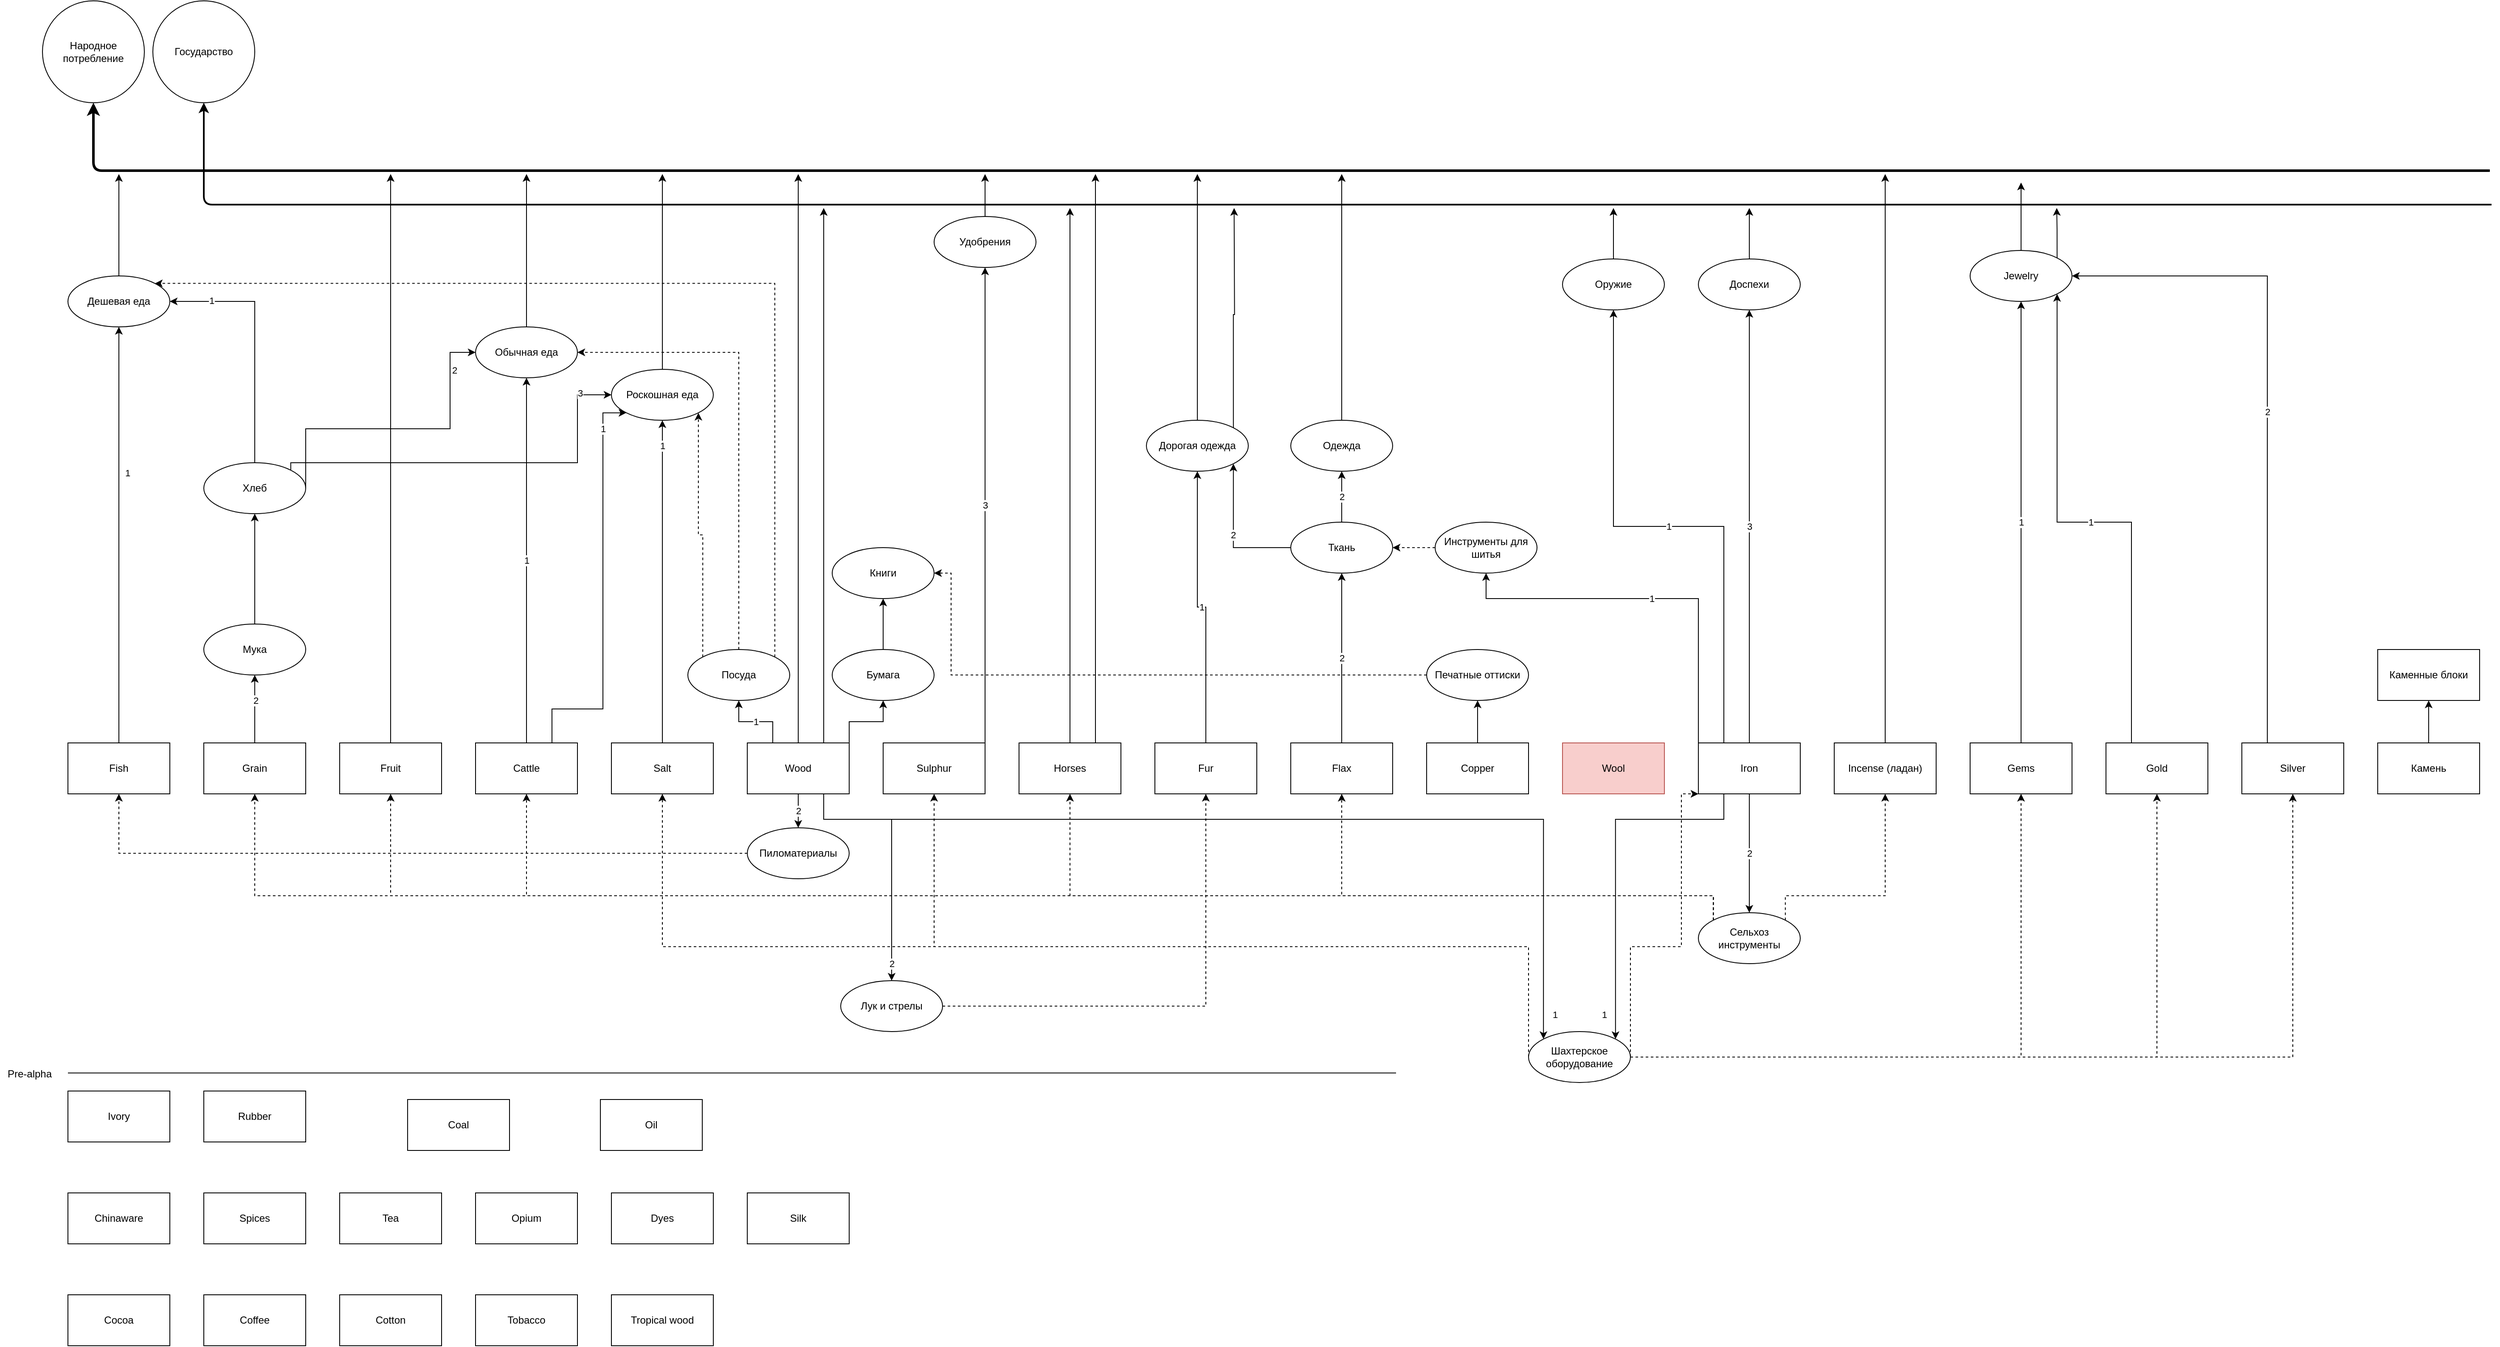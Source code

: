 <mxfile version="13.7.3" type="device"><diagram id="wI0uPJAF2YKH-fF08hDb" name="Страница 1"><mxGraphModel dx="868" dy="1679" grid="1" gridSize="10" guides="1" tooltips="1" connect="1" arrows="1" fold="1" page="1" pageScale="1" pageWidth="827" pageHeight="1169" math="0" shadow="0"><root><mxCell id="0"/><mxCell id="1" parent="0"/><mxCell id="JjIhPmqszoX2vABhLAbW-46" style="edgeStyle=orthogonalEdgeStyle;rounded=0;orthogonalLoop=1;jettySize=auto;html=1;exitX=0.5;exitY=0;exitDx=0;exitDy=0;entryX=0.5;entryY=1;entryDx=0;entryDy=0;" parent="1" source="JjIhPmqszoX2vABhLAbW-1" target="JjIhPmqszoX2vABhLAbW-42" edge="1"><mxGeometry relative="1" as="geometry"/></mxCell><mxCell id="H8uIUPIOFkmWtJ1VPK_n-1" value="1" style="edgeLabel;html=1;align=center;verticalAlign=middle;resizable=0;points=[];" parent="JjIhPmqszoX2vABhLAbW-46" vertex="1" connectable="0"><mxGeometry x="0.22" y="-3" relative="1" as="geometry"><mxPoint x="7" y="-19" as="offset"/></mxGeometry></mxCell><mxCell id="JjIhPmqszoX2vABhLAbW-1" value="Fish" style="rounded=0;whiteSpace=wrap;html=1;" parent="1" vertex="1"><mxGeometry x="200" y="290" width="120" height="60" as="geometry"/></mxCell><mxCell id="JjIhPmqszoX2vABhLAbW-70" value="1" style="edgeStyle=orthogonalEdgeStyle;rounded=0;orthogonalLoop=1;jettySize=auto;html=1;exitX=0.5;exitY=0;exitDx=0;exitDy=0;entryX=0.5;entryY=1;entryDx=0;entryDy=0;" parent="1" source="JjIhPmqszoX2vABhLAbW-2" target="JjIhPmqszoX2vABhLAbW-66" edge="1"><mxGeometry relative="1" as="geometry"/></mxCell><mxCell id="JjIhPmqszoX2vABhLAbW-2" value="Fur" style="rounded=0;whiteSpace=wrap;html=1;" parent="1" vertex="1"><mxGeometry x="1480" y="290" width="120" height="60" as="geometry"/></mxCell><mxCell id="JjIhPmqszoX2vABhLAbW-44" style="edgeStyle=orthogonalEdgeStyle;rounded=0;orthogonalLoop=1;jettySize=auto;html=1;exitX=0.5;exitY=0;exitDx=0;exitDy=0;entryX=0.5;entryY=1;entryDx=0;entryDy=0;" parent="1" source="JjIhPmqszoX2vABhLAbW-3" target="_AsMeZghKtjY-FicgpFe-1" edge="1"><mxGeometry relative="1" as="geometry"/></mxCell><mxCell id="H8uIUPIOFkmWtJ1VPK_n-3" value="2" style="edgeLabel;html=1;align=center;verticalAlign=middle;resizable=0;points=[];" parent="JjIhPmqszoX2vABhLAbW-44" vertex="1" connectable="0"><mxGeometry x="0.267" y="-1" relative="1" as="geometry"><mxPoint as="offset"/></mxGeometry></mxCell><mxCell id="JjIhPmqszoX2vABhLAbW-3" value="Grain" style="rounded=0;whiteSpace=wrap;html=1;" parent="1" vertex="1"><mxGeometry x="360" y="290" width="120" height="60" as="geometry"/></mxCell><mxCell id="JjIhPmqszoX2vABhLAbW-52" value="1" style="edgeStyle=orthogonalEdgeStyle;rounded=0;orthogonalLoop=1;jettySize=auto;html=1;exitX=0.5;exitY=0;exitDx=0;exitDy=0;entryX=0.5;entryY=1;entryDx=0;entryDy=0;" parent="1" source="JjIhPmqszoX2vABhLAbW-4" target="JjIhPmqszoX2vABhLAbW-51" edge="1"><mxGeometry relative="1" as="geometry"/></mxCell><mxCell id="JjIhPmqszoX2vABhLAbW-56" value="1" style="edgeStyle=orthogonalEdgeStyle;rounded=0;orthogonalLoop=1;jettySize=auto;html=1;exitX=0.75;exitY=0;exitDx=0;exitDy=0;entryX=0;entryY=1;entryDx=0;entryDy=0;" parent="1" source="JjIhPmqszoX2vABhLAbW-4" target="JjIhPmqszoX2vABhLAbW-55" edge="1"><mxGeometry x="0.805" relative="1" as="geometry"><Array as="points"><mxPoint x="770" y="250"/><mxPoint x="830" y="250"/><mxPoint x="830" y="-99"/></Array><mxPoint as="offset"/></mxGeometry></mxCell><mxCell id="JjIhPmqszoX2vABhLAbW-4" value="Cattle" style="rounded=0;whiteSpace=wrap;html=1;" parent="1" vertex="1"><mxGeometry x="680" y="290" width="120" height="60" as="geometry"/></mxCell><mxCell id="JjIhPmqszoX2vABhLAbW-57" value="1" style="edgeStyle=orthogonalEdgeStyle;rounded=0;orthogonalLoop=1;jettySize=auto;html=1;exitX=0.5;exitY=0;exitDx=0;exitDy=0;entryX=0.5;entryY=1;entryDx=0;entryDy=0;" parent="1" source="JjIhPmqszoX2vABhLAbW-5" target="JjIhPmqszoX2vABhLAbW-55" edge="1"><mxGeometry x="0.842" relative="1" as="geometry"><mxPoint as="offset"/></mxGeometry></mxCell><mxCell id="JjIhPmqszoX2vABhLAbW-5" value="Salt" style="rounded=0;whiteSpace=wrap;html=1;" parent="1" vertex="1"><mxGeometry x="840" y="290" width="120" height="60" as="geometry"/></mxCell><mxCell id="JjIhPmqszoX2vABhLAbW-83" style="edgeStyle=orthogonalEdgeStyle;rounded=0;orthogonalLoop=1;jettySize=auto;html=1;exitX=0.5;exitY=0;exitDx=0;exitDy=0;strokeWidth=1;" parent="1" source="JjIhPmqszoX2vABhLAbW-6" edge="1"><mxGeometry relative="1" as="geometry"><mxPoint x="1060" y="-380" as="targetPoint"/></mxGeometry></mxCell><mxCell id="JjIhPmqszoX2vABhLAbW-84" style="edgeStyle=orthogonalEdgeStyle;rounded=0;orthogonalLoop=1;jettySize=auto;html=1;exitX=0.75;exitY=0;exitDx=0;exitDy=0;strokeWidth=1;" parent="1" source="JjIhPmqszoX2vABhLAbW-6" edge="1"><mxGeometry relative="1" as="geometry"><mxPoint x="1090" y="-340" as="targetPoint"/></mxGeometry></mxCell><mxCell id="H8uIUPIOFkmWtJ1VPK_n-12" value="1" style="edgeStyle=orthogonalEdgeStyle;rounded=0;orthogonalLoop=1;jettySize=auto;html=1;exitX=0.25;exitY=0;exitDx=0;exitDy=0;entryX=0.5;entryY=1;entryDx=0;entryDy=0;" parent="1" source="JjIhPmqszoX2vABhLAbW-6" target="H8uIUPIOFkmWtJ1VPK_n-11" edge="1"><mxGeometry relative="1" as="geometry"/></mxCell><mxCell id="H8uIUPIOFkmWtJ1VPK_n-26" value="2" style="edgeStyle=orthogonalEdgeStyle;rounded=0;orthogonalLoop=1;jettySize=auto;html=1;exitX=0.5;exitY=1;exitDx=0;exitDy=0;" parent="1" source="JjIhPmqszoX2vABhLAbW-6" target="H8uIUPIOFkmWtJ1VPK_n-25" edge="1"><mxGeometry relative="1" as="geometry"/></mxCell><mxCell id="H8uIUPIOFkmWtJ1VPK_n-34" value="1" style="edgeStyle=orthogonalEdgeStyle;rounded=0;orthogonalLoop=1;jettySize=auto;html=1;exitX=0.75;exitY=1;exitDx=0;exitDy=0;entryX=0;entryY=0;entryDx=0;entryDy=0;" parent="1" source="JjIhPmqszoX2vABhLAbW-6" target="H8uIUPIOFkmWtJ1VPK_n-32" edge="1"><mxGeometry x="0.949" y="13" relative="1" as="geometry"><Array as="points"><mxPoint x="1090" y="380"/><mxPoint x="1938" y="380"/></Array><mxPoint as="offset"/></mxGeometry></mxCell><mxCell id="H8uIUPIOFkmWtJ1VPK_n-40" value="2" style="edgeStyle=orthogonalEdgeStyle;rounded=0;orthogonalLoop=1;jettySize=auto;html=1;exitX=0.75;exitY=1;exitDx=0;exitDy=0;" parent="1" source="JjIhPmqszoX2vABhLAbW-6" target="H8uIUPIOFkmWtJ1VPK_n-38" edge="1"><mxGeometry x="0.867" relative="1" as="geometry"><Array as="points"><mxPoint x="1090" y="380"/><mxPoint x="1170" y="380"/></Array><mxPoint as="offset"/></mxGeometry></mxCell><mxCell id="H8uIUPIOFkmWtJ1VPK_n-50" style="edgeStyle=orthogonalEdgeStyle;rounded=0;orthogonalLoop=1;jettySize=auto;html=1;exitX=1;exitY=0;exitDx=0;exitDy=0;" parent="1" source="JjIhPmqszoX2vABhLAbW-6" target="H8uIUPIOFkmWtJ1VPK_n-49" edge="1"><mxGeometry relative="1" as="geometry"/></mxCell><mxCell id="JjIhPmqszoX2vABhLAbW-6" value="Wood" style="rounded=0;whiteSpace=wrap;html=1;" parent="1" vertex="1"><mxGeometry x="1000" y="290" width="120" height="60" as="geometry"/></mxCell><mxCell id="JjIhPmqszoX2vABhLAbW-90" value="2" style="edgeStyle=orthogonalEdgeStyle;rounded=0;orthogonalLoop=1;jettySize=auto;html=1;exitX=0.25;exitY=0;exitDx=0;exitDy=0;entryX=1;entryY=0.5;entryDx=0;entryDy=0;strokeWidth=1;" parent="1" source="JjIhPmqszoX2vABhLAbW-7" target="JjIhPmqszoX2vABhLAbW-85" edge="1"><mxGeometry relative="1" as="geometry"/></mxCell><mxCell id="JjIhPmqszoX2vABhLAbW-7" value="Silver" style="rounded=0;whiteSpace=wrap;html=1;" parent="1" vertex="1"><mxGeometry x="2760" y="290" width="120" height="60" as="geometry"/></mxCell><mxCell id="H8uIUPIOFkmWtJ1VPK_n-56" style="edgeStyle=orthogonalEdgeStyle;rounded=0;orthogonalLoop=1;jettySize=auto;html=1;exitX=0.5;exitY=0;exitDx=0;exitDy=0;" parent="1" source="JjIhPmqszoX2vABhLAbW-8" target="H8uIUPIOFkmWtJ1VPK_n-55" edge="1"><mxGeometry relative="1" as="geometry"/></mxCell><mxCell id="JjIhPmqszoX2vABhLAbW-8" value="Copper" style="rounded=0;whiteSpace=wrap;html=1;" parent="1" vertex="1"><mxGeometry x="1800" y="290" width="120" height="60" as="geometry"/></mxCell><mxCell id="JjIhPmqszoX2vABhLAbW-77" value="3" style="edgeStyle=orthogonalEdgeStyle;rounded=0;orthogonalLoop=1;jettySize=auto;html=1;exitX=0.5;exitY=0;exitDx=0;exitDy=0;entryX=0.5;entryY=1;entryDx=0;entryDy=0;strokeWidth=1;" parent="1" source="JjIhPmqszoX2vABhLAbW-9" target="JjIhPmqszoX2vABhLAbW-76" edge="1"><mxGeometry relative="1" as="geometry"/></mxCell><mxCell id="JjIhPmqszoX2vABhLAbW-93" value="1" style="edgeStyle=orthogonalEdgeStyle;rounded=0;orthogonalLoop=1;jettySize=auto;html=1;exitX=0.25;exitY=0;exitDx=0;exitDy=0;entryX=0.5;entryY=1;entryDx=0;entryDy=0;strokeWidth=1;" parent="1" source="JjIhPmqszoX2vABhLAbW-9" target="JjIhPmqszoX2vABhLAbW-92" edge="1"><mxGeometry relative="1" as="geometry"/></mxCell><mxCell id="H8uIUPIOFkmWtJ1VPK_n-7" value="1" style="edgeStyle=orthogonalEdgeStyle;rounded=0;orthogonalLoop=1;jettySize=auto;html=1;exitX=0;exitY=0;exitDx=0;exitDy=0;entryX=0.5;entryY=1;entryDx=0;entryDy=0;" parent="1" source="JjIhPmqszoX2vABhLAbW-9" target="H8uIUPIOFkmWtJ1VPK_n-6" edge="1"><mxGeometry relative="1" as="geometry"><Array as="points"><mxPoint x="2120" y="120"/><mxPoint x="1870" y="120"/></Array></mxGeometry></mxCell><mxCell id="H8uIUPIOFkmWtJ1VPK_n-27" value="2" style="edgeStyle=orthogonalEdgeStyle;rounded=0;orthogonalLoop=1;jettySize=auto;html=1;exitX=0.5;exitY=1;exitDx=0;exitDy=0;entryX=0.5;entryY=0;entryDx=0;entryDy=0;" parent="1" source="JjIhPmqszoX2vABhLAbW-9" target="H8uIUPIOFkmWtJ1VPK_n-24" edge="1"><mxGeometry relative="1" as="geometry"/></mxCell><mxCell id="H8uIUPIOFkmWtJ1VPK_n-33" value="1" style="edgeStyle=orthogonalEdgeStyle;rounded=0;orthogonalLoop=1;jettySize=auto;html=1;exitX=0.25;exitY=1;exitDx=0;exitDy=0;entryX=1;entryY=0;entryDx=0;entryDy=0;" parent="1" source="JjIhPmqszoX2vABhLAbW-9" target="H8uIUPIOFkmWtJ1VPK_n-32" edge="1"><mxGeometry x="0.861" y="-13" relative="1" as="geometry"><Array as="points"><mxPoint x="2150" y="380"/><mxPoint x="2022" y="380"/></Array><mxPoint as="offset"/></mxGeometry></mxCell><mxCell id="JjIhPmqszoX2vABhLAbW-9" value="Iron" style="rounded=0;whiteSpace=wrap;html=1;" parent="1" vertex="1"><mxGeometry x="2120" y="290" width="120" height="60" as="geometry"/></mxCell><mxCell id="JjIhPmqszoX2vABhLAbW-10" value="Ivory" style="rounded=0;whiteSpace=wrap;html=1;" parent="1" vertex="1"><mxGeometry x="200" y="700" width="120" height="60" as="geometry"/></mxCell><mxCell id="JjIhPmqszoX2vABhLAbW-11" value="Rubber" style="rounded=0;whiteSpace=wrap;html=1;" parent="1" vertex="1"><mxGeometry x="360" y="700" width="120" height="60" as="geometry"/></mxCell><mxCell id="JjIhPmqszoX2vABhLAbW-12" value="Chinaware" style="rounded=0;whiteSpace=wrap;html=1;" parent="1" vertex="1"><mxGeometry x="200" y="820" width="120" height="60" as="geometry"/></mxCell><mxCell id="JjIhPmqszoX2vABhLAbW-13" value="Spices" style="rounded=0;whiteSpace=wrap;html=1;" parent="1" vertex="1"><mxGeometry x="360" y="820" width="120" height="60" as="geometry"/></mxCell><mxCell id="JjIhPmqszoX2vABhLAbW-14" value="Tea" style="rounded=0;whiteSpace=wrap;html=1;" parent="1" vertex="1"><mxGeometry x="520" y="820" width="120" height="60" as="geometry"/></mxCell><mxCell id="JjIhPmqszoX2vABhLAbW-15" value="Cocoa" style="rounded=0;whiteSpace=wrap;html=1;" parent="1" vertex="1"><mxGeometry x="200" y="940" width="120" height="60" as="geometry"/></mxCell><mxCell id="JjIhPmqszoX2vABhLAbW-16" value="Coffee" style="rounded=0;whiteSpace=wrap;html=1;" parent="1" vertex="1"><mxGeometry x="360" y="940" width="120" height="60" as="geometry"/></mxCell><mxCell id="JjIhPmqszoX2vABhLAbW-17" value="Cotton" style="rounded=0;whiteSpace=wrap;html=1;" parent="1" vertex="1"><mxGeometry x="520" y="940" width="120" height="60" as="geometry"/></mxCell><mxCell id="JjIhPmqszoX2vABhLAbW-18" value="Tobacco" style="rounded=0;whiteSpace=wrap;html=1;" parent="1" vertex="1"><mxGeometry x="680" y="940" width="120" height="60" as="geometry"/></mxCell><mxCell id="JjIhPmqszoX2vABhLAbW-19" value="Opium" style="rounded=0;whiteSpace=wrap;html=1;" parent="1" vertex="1"><mxGeometry x="680" y="820" width="120" height="60" as="geometry"/></mxCell><mxCell id="JjIhPmqszoX2vABhLAbW-20" value="Dyes" style="rounded=0;whiteSpace=wrap;html=1;" parent="1" vertex="1"><mxGeometry x="840" y="820" width="120" height="60" as="geometry"/></mxCell><mxCell id="JjIhPmqszoX2vABhLAbW-21" value="Silk" style="rounded=0;whiteSpace=wrap;html=1;" parent="1" vertex="1"><mxGeometry x="1000" y="820" width="120" height="60" as="geometry"/></mxCell><mxCell id="JjIhPmqszoX2vABhLAbW-22" value="Tropical wood" style="rounded=0;whiteSpace=wrap;html=1;" parent="1" vertex="1"><mxGeometry x="840" y="940" width="120" height="60" as="geometry"/></mxCell><mxCell id="JjIhPmqszoX2vABhLAbW-81" style="edgeStyle=orthogonalEdgeStyle;rounded=0;orthogonalLoop=1;jettySize=auto;html=1;exitX=0.5;exitY=0;exitDx=0;exitDy=0;strokeWidth=1;" parent="1" source="JjIhPmqszoX2vABhLAbW-23" edge="1"><mxGeometry relative="1" as="geometry"><mxPoint x="2340" y="-380" as="targetPoint"/></mxGeometry></mxCell><mxCell id="JjIhPmqszoX2vABhLAbW-23" value="Incense (ладан)" style="rounded=0;whiteSpace=wrap;html=1;" parent="1" vertex="1"><mxGeometry x="2280" y="290" width="120" height="60" as="geometry"/></mxCell><mxCell id="JjIhPmqszoX2vABhLAbW-86" value="1" style="edgeStyle=orthogonalEdgeStyle;rounded=0;orthogonalLoop=1;jettySize=auto;html=1;exitX=0.5;exitY=0;exitDx=0;exitDy=0;entryX=0.5;entryY=1;entryDx=0;entryDy=0;strokeWidth=1;" parent="1" source="JjIhPmqszoX2vABhLAbW-24" target="JjIhPmqszoX2vABhLAbW-85" edge="1"><mxGeometry relative="1" as="geometry"/></mxCell><mxCell id="JjIhPmqszoX2vABhLAbW-24" value="Gems" style="rounded=0;whiteSpace=wrap;html=1;" parent="1" vertex="1"><mxGeometry x="2440" y="290" width="120" height="60" as="geometry"/></mxCell><mxCell id="JjIhPmqszoX2vABhLAbW-25" value="Coal" style="rounded=0;whiteSpace=wrap;html=1;" parent="1" vertex="1"><mxGeometry x="600" y="710" width="120" height="60" as="geometry"/></mxCell><mxCell id="JjIhPmqszoX2vABhLAbW-87" value="1" style="edgeStyle=orthogonalEdgeStyle;rounded=0;orthogonalLoop=1;jettySize=auto;html=1;exitX=0.25;exitY=0;exitDx=0;exitDy=0;entryX=1;entryY=1;entryDx=0;entryDy=0;strokeWidth=1;" parent="1" source="JjIhPmqszoX2vABhLAbW-26" target="JjIhPmqszoX2vABhLAbW-85" edge="1"><mxGeometry relative="1" as="geometry"/></mxCell><mxCell id="JjIhPmqszoX2vABhLAbW-26" value="Gold" style="rounded=0;whiteSpace=wrap;html=1;" parent="1" vertex="1"><mxGeometry x="2600" y="290" width="120" height="60" as="geometry"/></mxCell><mxCell id="JjIhPmqszoX2vABhLAbW-27" value="Oil" style="rounded=0;whiteSpace=wrap;html=1;" parent="1" vertex="1"><mxGeometry x="827" y="710" width="120" height="60" as="geometry"/></mxCell><mxCell id="JjIhPmqszoX2vABhLAbW-68" style="edgeStyle=orthogonalEdgeStyle;rounded=0;orthogonalLoop=1;jettySize=auto;html=1;exitX=0.5;exitY=0;exitDx=0;exitDy=0;" parent="1" source="JjIhPmqszoX2vABhLAbW-28" edge="1"><mxGeometry relative="1" as="geometry"><mxPoint x="580" y="-380" as="targetPoint"/></mxGeometry></mxCell><mxCell id="JjIhPmqszoX2vABhLAbW-28" value="Fruit" style="rounded=0;whiteSpace=wrap;html=1;" parent="1" vertex="1"><mxGeometry x="520" y="290" width="120" height="60" as="geometry"/></mxCell><mxCell id="JjIhPmqszoX2vABhLAbW-74" value="3" style="edgeStyle=orthogonalEdgeStyle;rounded=0;orthogonalLoop=1;jettySize=auto;html=1;exitX=1;exitY=0;exitDx=0;exitDy=0;entryX=0.5;entryY=1;entryDx=0;entryDy=0;" parent="1" source="JjIhPmqszoX2vABhLAbW-29" target="JjIhPmqszoX2vABhLAbW-73" edge="1"><mxGeometry relative="1" as="geometry"><Array as="points"><mxPoint x="1280" y="-260"/></Array></mxGeometry></mxCell><mxCell id="JjIhPmqszoX2vABhLAbW-29" value="Sulphur" style="rounded=0;whiteSpace=wrap;html=1;" parent="1" vertex="1"><mxGeometry x="1160" y="290" width="120" height="60" as="geometry"/></mxCell><mxCell id="JjIhPmqszoX2vABhLAbW-72" style="edgeStyle=orthogonalEdgeStyle;rounded=0;orthogonalLoop=1;jettySize=auto;html=1;exitX=0.5;exitY=0;exitDx=0;exitDy=0;" parent="1" source="JjIhPmqszoX2vABhLAbW-30" edge="1"><mxGeometry relative="1" as="geometry"><mxPoint x="1380" y="-340" as="targetPoint"/></mxGeometry></mxCell><mxCell id="JjIhPmqszoX2vABhLAbW-91" style="edgeStyle=orthogonalEdgeStyle;rounded=0;orthogonalLoop=1;jettySize=auto;html=1;exitX=0.75;exitY=0;exitDx=0;exitDy=0;strokeWidth=1;" parent="1" source="JjIhPmqszoX2vABhLAbW-30" edge="1"><mxGeometry relative="1" as="geometry"><mxPoint x="1410" y="-380" as="targetPoint"/></mxGeometry></mxCell><mxCell id="JjIhPmqszoX2vABhLAbW-30" value="Horses" style="rounded=0;whiteSpace=wrap;html=1;" parent="1" vertex="1"><mxGeometry x="1320" y="290" width="120" height="60" as="geometry"/></mxCell><mxCell id="JjIhPmqszoX2vABhLAbW-62" value="2" style="edgeStyle=orthogonalEdgeStyle;rounded=0;orthogonalLoop=1;jettySize=auto;html=1;exitX=0.5;exitY=0;exitDx=0;exitDy=0;" parent="1" source="JjIhPmqszoX2vABhLAbW-31" target="JjIhPmqszoX2vABhLAbW-61" edge="1"><mxGeometry relative="1" as="geometry"/></mxCell><mxCell id="JjIhPmqszoX2vABhLAbW-31" value="Flax" style="rounded=0;whiteSpace=wrap;html=1;" parent="1" vertex="1"><mxGeometry x="1640" y="290" width="120" height="60" as="geometry"/></mxCell><mxCell id="JjIhPmqszoX2vABhLAbW-36" value="Народное потребление" style="ellipse;whiteSpace=wrap;html=1;" parent="1" vertex="1"><mxGeometry x="170" y="-584" width="120" height="120" as="geometry"/></mxCell><mxCell id="JjIhPmqszoX2vABhLAbW-38" value="Государство" style="ellipse;whiteSpace=wrap;html=1;" parent="1" vertex="1"><mxGeometry x="300" y="-584" width="120" height="120" as="geometry"/></mxCell><mxCell id="JjIhPmqszoX2vABhLAbW-40" value="" style="endArrow=none;html=1;" parent="1" edge="1"><mxGeometry width="50" height="50" relative="1" as="geometry"><mxPoint x="200" y="678.75" as="sourcePoint"/><mxPoint x="1764" y="678.75" as="targetPoint"/></mxGeometry></mxCell><mxCell id="JjIhPmqszoX2vABhLAbW-41" value="Pre-alpha" style="text;html=1;strokeColor=none;fillColor=none;align=center;verticalAlign=middle;whiteSpace=wrap;rounded=0;" parent="1" vertex="1"><mxGeometry x="120" y="670" width="70" height="20" as="geometry"/></mxCell><mxCell id="JjIhPmqszoX2vABhLAbW-50" style="edgeStyle=orthogonalEdgeStyle;rounded=0;orthogonalLoop=1;jettySize=auto;html=1;exitX=0.5;exitY=0;exitDx=0;exitDy=0;" parent="1" source="JjIhPmqszoX2vABhLAbW-42" edge="1"><mxGeometry relative="1" as="geometry"><mxPoint x="260" y="-380" as="targetPoint"/></mxGeometry></mxCell><mxCell id="JjIhPmqszoX2vABhLAbW-42" value="Дешевая еда" style="ellipse;whiteSpace=wrap;html=1;" parent="1" vertex="1"><mxGeometry x="200" y="-260" width="120" height="60" as="geometry"/></mxCell><mxCell id="JjIhPmqszoX2vABhLAbW-45" style="edgeStyle=orthogonalEdgeStyle;rounded=0;orthogonalLoop=1;jettySize=auto;html=1;exitX=0.5;exitY=0;exitDx=0;exitDy=0;entryX=1;entryY=0.5;entryDx=0;entryDy=0;" parent="1" source="JjIhPmqszoX2vABhLAbW-43" target="JjIhPmqszoX2vABhLAbW-42" edge="1"><mxGeometry relative="1" as="geometry"/></mxCell><mxCell id="H8uIUPIOFkmWtJ1VPK_n-2" value="1" style="edgeLabel;html=1;align=center;verticalAlign=middle;resizable=0;points=[];" parent="JjIhPmqszoX2vABhLAbW-45" vertex="1" connectable="0"><mxGeometry x="0.661" y="-1" relative="1" as="geometry"><mxPoint as="offset"/></mxGeometry></mxCell><mxCell id="JjIhPmqszoX2vABhLAbW-53" style="edgeStyle=orthogonalEdgeStyle;rounded=0;orthogonalLoop=1;jettySize=auto;html=1;exitX=1;exitY=0.5;exitDx=0;exitDy=0;entryX=0;entryY=0.5;entryDx=0;entryDy=0;" parent="1" source="JjIhPmqszoX2vABhLAbW-43" target="JjIhPmqszoX2vABhLAbW-51" edge="1"><mxGeometry relative="1" as="geometry"><Array as="points"><mxPoint x="480" y="-80"/><mxPoint x="650" y="-80"/><mxPoint x="650" y="-170"/></Array></mxGeometry></mxCell><mxCell id="H8uIUPIOFkmWtJ1VPK_n-4" value="2" style="edgeLabel;html=1;align=center;verticalAlign=middle;resizable=0;points=[];" parent="JjIhPmqszoX2vABhLAbW-53" vertex="1" connectable="0"><mxGeometry x="0.861" y="-1" relative="1" as="geometry"><mxPoint y="20" as="offset"/></mxGeometry></mxCell><mxCell id="JjIhPmqszoX2vABhLAbW-58" style="edgeStyle=orthogonalEdgeStyle;rounded=0;orthogonalLoop=1;jettySize=auto;html=1;exitX=1;exitY=0;exitDx=0;exitDy=0;entryX=0;entryY=0.5;entryDx=0;entryDy=0;" parent="1" source="JjIhPmqszoX2vABhLAbW-43" target="JjIhPmqszoX2vABhLAbW-55" edge="1"><mxGeometry relative="1" as="geometry"><Array as="points"><mxPoint x="462" y="-40"/><mxPoint x="800" y="-40"/><mxPoint x="800" y="-120"/></Array></mxGeometry></mxCell><mxCell id="H8uIUPIOFkmWtJ1VPK_n-5" value="3" style="edgeLabel;html=1;align=center;verticalAlign=middle;resizable=0;points=[];" parent="JjIhPmqszoX2vABhLAbW-58" vertex="1" connectable="0"><mxGeometry x="0.842" y="2" relative="1" as="geometry"><mxPoint as="offset"/></mxGeometry></mxCell><mxCell id="JjIhPmqszoX2vABhLAbW-43" value="Хлеб" style="ellipse;whiteSpace=wrap;html=1;" parent="1" vertex="1"><mxGeometry x="360" y="-40" width="120" height="60" as="geometry"/></mxCell><mxCell id="JjIhPmqszoX2vABhLAbW-47" value="" style="endArrow=classic;html=1;entryX=0.5;entryY=1;entryDx=0;entryDy=0;strokeWidth=3;" parent="1" target="JjIhPmqszoX2vABhLAbW-36" edge="1"><mxGeometry width="50" height="50" relative="1" as="geometry"><mxPoint x="3052" y="-384" as="sourcePoint"/><mxPoint x="240" y="-384" as="targetPoint"/><Array as="points"><mxPoint x="230" y="-384"/></Array></mxGeometry></mxCell><mxCell id="JjIhPmqszoX2vABhLAbW-49" value="" style="endArrow=classic;html=1;entryX=0.5;entryY=1;entryDx=0;entryDy=0;strokeWidth=2;" parent="1" target="JjIhPmqszoX2vABhLAbW-38" edge="1"><mxGeometry width="50" height="50" relative="1" as="geometry"><mxPoint x="3054" y="-344" as="sourcePoint"/><mxPoint x="240" y="-424" as="targetPoint"/><Array as="points"><mxPoint x="360" y="-344"/></Array></mxGeometry></mxCell><mxCell id="JjIhPmqszoX2vABhLAbW-54" style="edgeStyle=orthogonalEdgeStyle;rounded=0;orthogonalLoop=1;jettySize=auto;html=1;exitX=0.5;exitY=0;exitDx=0;exitDy=0;" parent="1" source="JjIhPmqszoX2vABhLAbW-51" edge="1"><mxGeometry relative="1" as="geometry"><mxPoint x="740" y="-380" as="targetPoint"/></mxGeometry></mxCell><mxCell id="JjIhPmqszoX2vABhLAbW-51" value="Обычная еда" style="ellipse;whiteSpace=wrap;html=1;" parent="1" vertex="1"><mxGeometry x="680" y="-200" width="120" height="60" as="geometry"/></mxCell><mxCell id="JjIhPmqszoX2vABhLAbW-59" style="edgeStyle=orthogonalEdgeStyle;rounded=0;orthogonalLoop=1;jettySize=auto;html=1;exitX=0.5;exitY=0;exitDx=0;exitDy=0;" parent="1" source="JjIhPmqszoX2vABhLAbW-55" edge="1"><mxGeometry relative="1" as="geometry"><mxPoint x="900" y="-380" as="targetPoint"/></mxGeometry></mxCell><mxCell id="JjIhPmqszoX2vABhLAbW-55" value="Роскошная еда" style="ellipse;whiteSpace=wrap;html=1;" parent="1" vertex="1"><mxGeometry x="840" y="-150" width="120" height="60" as="geometry"/></mxCell><mxCell id="JjIhPmqszoX2vABhLAbW-65" style="edgeStyle=orthogonalEdgeStyle;rounded=0;orthogonalLoop=1;jettySize=auto;html=1;exitX=0.5;exitY=0;exitDx=0;exitDy=0;" parent="1" source="JjIhPmqszoX2vABhLAbW-60" edge="1"><mxGeometry relative="1" as="geometry"><mxPoint x="1700" y="-380" as="targetPoint"/></mxGeometry></mxCell><mxCell id="JjIhPmqszoX2vABhLAbW-60" value="Одежда" style="ellipse;whiteSpace=wrap;html=1;" parent="1" vertex="1"><mxGeometry x="1640" y="-90" width="120" height="60" as="geometry"/></mxCell><mxCell id="JjIhPmqszoX2vABhLAbW-64" value="2" style="edgeStyle=orthogonalEdgeStyle;rounded=0;orthogonalLoop=1;jettySize=auto;html=1;exitX=0.5;exitY=0;exitDx=0;exitDy=0;" parent="1" source="JjIhPmqszoX2vABhLAbW-61" target="JjIhPmqszoX2vABhLAbW-60" edge="1"><mxGeometry relative="1" as="geometry"/></mxCell><mxCell id="JjIhPmqszoX2vABhLAbW-67" value="2" style="edgeStyle=orthogonalEdgeStyle;rounded=0;orthogonalLoop=1;jettySize=auto;html=1;exitX=0;exitY=0.5;exitDx=0;exitDy=0;entryX=1;entryY=1;entryDx=0;entryDy=0;" parent="1" source="JjIhPmqszoX2vABhLAbW-61" target="JjIhPmqszoX2vABhLAbW-66" edge="1"><mxGeometry relative="1" as="geometry"/></mxCell><mxCell id="JjIhPmqszoX2vABhLAbW-61" value="Ткань" style="ellipse;whiteSpace=wrap;html=1;" parent="1" vertex="1"><mxGeometry x="1640" y="30" width="120" height="60" as="geometry"/></mxCell><mxCell id="JjIhPmqszoX2vABhLAbW-71" style="edgeStyle=orthogonalEdgeStyle;rounded=0;orthogonalLoop=1;jettySize=auto;html=1;exitX=0.5;exitY=0;exitDx=0;exitDy=0;" parent="1" source="JjIhPmqszoX2vABhLAbW-66" edge="1"><mxGeometry relative="1" as="geometry"><mxPoint x="1530" y="-380" as="targetPoint"/></mxGeometry></mxCell><mxCell id="H8uIUPIOFkmWtJ1VPK_n-17" style="edgeStyle=orthogonalEdgeStyle;rounded=0;orthogonalLoop=1;jettySize=auto;html=1;exitX=1;exitY=0;exitDx=0;exitDy=0;" parent="1" source="JjIhPmqszoX2vABhLAbW-66" edge="1"><mxGeometry relative="1" as="geometry"><mxPoint x="1573.294" y="-340" as="targetPoint"/></mxGeometry></mxCell><mxCell id="JjIhPmqszoX2vABhLAbW-66" value="Дорогая одежда" style="ellipse;whiteSpace=wrap;html=1;" parent="1" vertex="1"><mxGeometry x="1470" y="-90" width="120" height="60" as="geometry"/></mxCell><mxCell id="JjIhPmqszoX2vABhLAbW-75" style="edgeStyle=orthogonalEdgeStyle;rounded=0;orthogonalLoop=1;jettySize=auto;html=1;exitX=0.5;exitY=0;exitDx=0;exitDy=0;" parent="1" source="JjIhPmqszoX2vABhLAbW-73" edge="1"><mxGeometry relative="1" as="geometry"><mxPoint x="1280" y="-380" as="targetPoint"/><Array as="points"><mxPoint x="1280" y="-380"/></Array></mxGeometry></mxCell><mxCell id="JjIhPmqszoX2vABhLAbW-73" value="Удобрения" style="ellipse;whiteSpace=wrap;html=1;" parent="1" vertex="1"><mxGeometry x="1220" y="-330" width="120" height="60" as="geometry"/></mxCell><mxCell id="JjIhPmqszoX2vABhLAbW-78" style="edgeStyle=orthogonalEdgeStyle;rounded=0;orthogonalLoop=1;jettySize=auto;html=1;exitX=0.5;exitY=0;exitDx=0;exitDy=0;strokeWidth=1;" parent="1" source="JjIhPmqszoX2vABhLAbW-76" edge="1"><mxGeometry relative="1" as="geometry"><mxPoint x="2180" y="-340" as="targetPoint"/></mxGeometry></mxCell><mxCell id="JjIhPmqszoX2vABhLAbW-76" value="Доспехи" style="ellipse;whiteSpace=wrap;html=1;" parent="1" vertex="1"><mxGeometry x="2120" y="-280" width="120" height="60" as="geometry"/></mxCell><mxCell id="JjIhPmqszoX2vABhLAbW-82" value="Wool" style="rounded=0;whiteSpace=wrap;html=1;fillColor=#f8cecc;strokeColor=#b85450;" parent="1" vertex="1"><mxGeometry x="1960" y="290" width="120" height="60" as="geometry"/></mxCell><mxCell id="JjIhPmqszoX2vABhLAbW-88" style="edgeStyle=orthogonalEdgeStyle;rounded=0;orthogonalLoop=1;jettySize=auto;html=1;exitX=0.5;exitY=0;exitDx=0;exitDy=0;strokeWidth=1;" parent="1" source="JjIhPmqszoX2vABhLAbW-85" edge="1"><mxGeometry relative="1" as="geometry"><mxPoint x="2500" y="-370" as="targetPoint"/></mxGeometry></mxCell><mxCell id="JjIhPmqszoX2vABhLAbW-89" style="edgeStyle=orthogonalEdgeStyle;rounded=0;orthogonalLoop=1;jettySize=auto;html=1;exitX=1;exitY=0;exitDx=0;exitDy=0;strokeWidth=1;" parent="1" source="JjIhPmqszoX2vABhLAbW-85" edge="1"><mxGeometry relative="1" as="geometry"><mxPoint x="2542" y="-340" as="targetPoint"/></mxGeometry></mxCell><mxCell id="JjIhPmqszoX2vABhLAbW-85" value="Jewelry" style="ellipse;whiteSpace=wrap;html=1;" parent="1" vertex="1"><mxGeometry x="2440" y="-290" width="120" height="60" as="geometry"/></mxCell><mxCell id="JjIhPmqszoX2vABhLAbW-94" style="edgeStyle=orthogonalEdgeStyle;rounded=0;orthogonalLoop=1;jettySize=auto;html=1;exitX=0.5;exitY=0;exitDx=0;exitDy=0;strokeWidth=1;" parent="1" source="JjIhPmqszoX2vABhLAbW-92" edge="1"><mxGeometry relative="1" as="geometry"><mxPoint x="2020" y="-340" as="targetPoint"/></mxGeometry></mxCell><mxCell id="JjIhPmqszoX2vABhLAbW-92" value="Оружие" style="ellipse;whiteSpace=wrap;html=1;" parent="1" vertex="1"><mxGeometry x="1960" y="-280" width="120" height="60" as="geometry"/></mxCell><mxCell id="H8uIUPIOFkmWtJ1VPK_n-8" style="edgeStyle=orthogonalEdgeStyle;rounded=0;orthogonalLoop=1;jettySize=auto;html=1;exitX=0;exitY=0.5;exitDx=0;exitDy=0;entryX=1;entryY=0.5;entryDx=0;entryDy=0;dashed=1;" parent="1" source="H8uIUPIOFkmWtJ1VPK_n-6" target="JjIhPmqszoX2vABhLAbW-61" edge="1"><mxGeometry relative="1" as="geometry"/></mxCell><mxCell id="H8uIUPIOFkmWtJ1VPK_n-6" value="Инструменты для шитья" style="ellipse;whiteSpace=wrap;html=1;" parent="1" vertex="1"><mxGeometry x="1810" y="30" width="120" height="60" as="geometry"/></mxCell><mxCell id="H8uIUPIOFkmWtJ1VPK_n-19" style="edgeStyle=orthogonalEdgeStyle;rounded=0;orthogonalLoop=1;jettySize=auto;html=1;exitX=0;exitY=0;exitDx=0;exitDy=0;entryX=1;entryY=1;entryDx=0;entryDy=0;dashed=1;" parent="1" source="H8uIUPIOFkmWtJ1VPK_n-11" target="JjIhPmqszoX2vABhLAbW-55" edge="1"><mxGeometry relative="1" as="geometry"/></mxCell><mxCell id="H8uIUPIOFkmWtJ1VPK_n-20" style="edgeStyle=orthogonalEdgeStyle;rounded=0;orthogonalLoop=1;jettySize=auto;html=1;exitX=0.5;exitY=0;exitDx=0;exitDy=0;entryX=1;entryY=0.5;entryDx=0;entryDy=0;dashed=1;" parent="1" source="H8uIUPIOFkmWtJ1VPK_n-11" target="JjIhPmqszoX2vABhLAbW-51" edge="1"><mxGeometry relative="1" as="geometry"/></mxCell><mxCell id="H8uIUPIOFkmWtJ1VPK_n-21" style="edgeStyle=orthogonalEdgeStyle;rounded=0;orthogonalLoop=1;jettySize=auto;html=1;exitX=1;exitY=0;exitDx=0;exitDy=0;entryX=1;entryY=0;entryDx=0;entryDy=0;dashed=1;" parent="1" source="H8uIUPIOFkmWtJ1VPK_n-11" target="JjIhPmqszoX2vABhLAbW-42" edge="1"><mxGeometry relative="1" as="geometry"><Array as="points"><mxPoint x="1032" y="-251"/></Array></mxGeometry></mxCell><mxCell id="H8uIUPIOFkmWtJ1VPK_n-11" value="Посуда" style="ellipse;whiteSpace=wrap;html=1;" parent="1" vertex="1"><mxGeometry x="930" y="180" width="120" height="60" as="geometry"/></mxCell><mxCell id="H8uIUPIOFkmWtJ1VPK_n-29" style="edgeStyle=orthogonalEdgeStyle;rounded=0;orthogonalLoop=1;jettySize=auto;html=1;exitX=0;exitY=0;exitDx=0;exitDy=0;dashed=1;" parent="1" source="H8uIUPIOFkmWtJ1VPK_n-24" target="JjIhPmqszoX2vABhLAbW-3" edge="1"><mxGeometry relative="1" as="geometry"><Array as="points"><mxPoint x="2138" y="470"/><mxPoint x="420" y="470"/></Array></mxGeometry></mxCell><mxCell id="H8uIUPIOFkmWtJ1VPK_n-30" style="edgeStyle=orthogonalEdgeStyle;rounded=0;orthogonalLoop=1;jettySize=auto;html=1;exitX=0;exitY=0;exitDx=0;exitDy=0;entryX=0.5;entryY=1;entryDx=0;entryDy=0;dashed=1;" parent="1" source="H8uIUPIOFkmWtJ1VPK_n-24" target="JjIhPmqszoX2vABhLAbW-28" edge="1"><mxGeometry relative="1" as="geometry"><Array as="points"><mxPoint x="2137" y="470"/><mxPoint x="580" y="470"/></Array></mxGeometry></mxCell><mxCell id="H8uIUPIOFkmWtJ1VPK_n-31" style="edgeStyle=orthogonalEdgeStyle;rounded=0;orthogonalLoop=1;jettySize=auto;html=1;exitX=0;exitY=0;exitDx=0;exitDy=0;entryX=0.5;entryY=1;entryDx=0;entryDy=0;dashed=1;" parent="1" source="H8uIUPIOFkmWtJ1VPK_n-24" target="JjIhPmqszoX2vABhLAbW-4" edge="1"><mxGeometry relative="1" as="geometry"><Array as="points"><mxPoint x="2137" y="470"/><mxPoint x="740" y="470"/></Array></mxGeometry></mxCell><mxCell id="H8uIUPIOFkmWtJ1VPK_n-37" style="edgeStyle=orthogonalEdgeStyle;rounded=0;orthogonalLoop=1;jettySize=auto;html=1;exitX=0;exitY=0;exitDx=0;exitDy=0;entryX=0.5;entryY=1;entryDx=0;entryDy=0;dashed=1;" parent="1" source="H8uIUPIOFkmWtJ1VPK_n-24" target="JjIhPmqszoX2vABhLAbW-30" edge="1"><mxGeometry relative="1" as="geometry"><Array as="points"><mxPoint x="2138" y="470"/><mxPoint x="1380" y="470"/></Array></mxGeometry></mxCell><mxCell id="H8uIUPIOFkmWtJ1VPK_n-42" style="edgeStyle=orthogonalEdgeStyle;rounded=0;orthogonalLoop=1;jettySize=auto;html=1;exitX=0;exitY=0;exitDx=0;exitDy=0;entryX=0.5;entryY=1;entryDx=0;entryDy=0;dashed=1;" parent="1" source="H8uIUPIOFkmWtJ1VPK_n-24" target="JjIhPmqszoX2vABhLAbW-31" edge="1"><mxGeometry relative="1" as="geometry"><Array as="points"><mxPoint x="2137" y="470"/><mxPoint x="1700" y="470"/></Array></mxGeometry></mxCell><mxCell id="H8uIUPIOFkmWtJ1VPK_n-44" style="edgeStyle=orthogonalEdgeStyle;rounded=0;orthogonalLoop=1;jettySize=auto;html=1;exitX=1;exitY=0;exitDx=0;exitDy=0;entryX=0.5;entryY=1;entryDx=0;entryDy=0;dashed=1;" parent="1" source="H8uIUPIOFkmWtJ1VPK_n-24" target="JjIhPmqszoX2vABhLAbW-23" edge="1"><mxGeometry relative="1" as="geometry"><Array as="points"><mxPoint x="2223" y="470"/><mxPoint x="2340" y="470"/></Array></mxGeometry></mxCell><mxCell id="H8uIUPIOFkmWtJ1VPK_n-24" value="Сельхоз инструменты" style="ellipse;whiteSpace=wrap;html=1;" parent="1" vertex="1"><mxGeometry x="2120" y="490" width="120" height="60" as="geometry"/></mxCell><mxCell id="H8uIUPIOFkmWtJ1VPK_n-28" style="edgeStyle=orthogonalEdgeStyle;rounded=0;orthogonalLoop=1;jettySize=auto;html=1;exitX=0;exitY=0.5;exitDx=0;exitDy=0;entryX=0.5;entryY=1;entryDx=0;entryDy=0;dashed=1;" parent="1" source="H8uIUPIOFkmWtJ1VPK_n-25" target="JjIhPmqszoX2vABhLAbW-1" edge="1"><mxGeometry relative="1" as="geometry"/></mxCell><mxCell id="H8uIUPIOFkmWtJ1VPK_n-25" value="Пиломатериалы" style="ellipse;whiteSpace=wrap;html=1;" parent="1" vertex="1"><mxGeometry x="1000" y="390" width="120" height="60" as="geometry"/></mxCell><mxCell id="H8uIUPIOFkmWtJ1VPK_n-35" style="edgeStyle=orthogonalEdgeStyle;rounded=0;orthogonalLoop=1;jettySize=auto;html=1;exitX=0;exitY=0.5;exitDx=0;exitDy=0;entryX=0.5;entryY=1;entryDx=0;entryDy=0;dashed=1;" parent="1" source="H8uIUPIOFkmWtJ1VPK_n-32" target="JjIhPmqszoX2vABhLAbW-5" edge="1"><mxGeometry relative="1" as="geometry"><Array as="points"><mxPoint x="1920" y="530"/><mxPoint x="900" y="530"/></Array></mxGeometry></mxCell><mxCell id="H8uIUPIOFkmWtJ1VPK_n-36" style="edgeStyle=orthogonalEdgeStyle;rounded=0;orthogonalLoop=1;jettySize=auto;html=1;exitX=0;exitY=0.5;exitDx=0;exitDy=0;entryX=0.5;entryY=1;entryDx=0;entryDy=0;dashed=1;" parent="1" source="H8uIUPIOFkmWtJ1VPK_n-32" target="JjIhPmqszoX2vABhLAbW-29" edge="1"><mxGeometry relative="1" as="geometry"><Array as="points"><mxPoint x="1920" y="530"/><mxPoint x="1220" y="530"/></Array></mxGeometry></mxCell><mxCell id="H8uIUPIOFkmWtJ1VPK_n-43" style="edgeStyle=orthogonalEdgeStyle;rounded=0;orthogonalLoop=1;jettySize=auto;html=1;exitX=1;exitY=0.5;exitDx=0;exitDy=0;entryX=0;entryY=1;entryDx=0;entryDy=0;dashed=1;" parent="1" source="H8uIUPIOFkmWtJ1VPK_n-32" target="JjIhPmqszoX2vABhLAbW-9" edge="1"><mxGeometry relative="1" as="geometry"><Array as="points"><mxPoint x="2040" y="530"/><mxPoint x="2100" y="530"/><mxPoint x="2100" y="350"/></Array></mxGeometry></mxCell><mxCell id="H8uIUPIOFkmWtJ1VPK_n-45" style="edgeStyle=orthogonalEdgeStyle;rounded=0;orthogonalLoop=1;jettySize=auto;html=1;exitX=1;exitY=0.5;exitDx=0;exitDy=0;entryX=0.5;entryY=1;entryDx=0;entryDy=0;dashed=1;" parent="1" source="H8uIUPIOFkmWtJ1VPK_n-32" target="JjIhPmqszoX2vABhLAbW-24" edge="1"><mxGeometry relative="1" as="geometry"/></mxCell><mxCell id="H8uIUPIOFkmWtJ1VPK_n-46" style="edgeStyle=orthogonalEdgeStyle;rounded=0;orthogonalLoop=1;jettySize=auto;html=1;exitX=1;exitY=0.5;exitDx=0;exitDy=0;entryX=0.5;entryY=1;entryDx=0;entryDy=0;dashed=1;" parent="1" source="H8uIUPIOFkmWtJ1VPK_n-32" target="JjIhPmqszoX2vABhLAbW-26" edge="1"><mxGeometry relative="1" as="geometry"/></mxCell><mxCell id="H8uIUPIOFkmWtJ1VPK_n-47" style="edgeStyle=orthogonalEdgeStyle;rounded=0;orthogonalLoop=1;jettySize=auto;html=1;exitX=1;exitY=0.5;exitDx=0;exitDy=0;entryX=0.5;entryY=1;entryDx=0;entryDy=0;dashed=1;" parent="1" source="H8uIUPIOFkmWtJ1VPK_n-32" target="JjIhPmqszoX2vABhLAbW-7" edge="1"><mxGeometry relative="1" as="geometry"/></mxCell><mxCell id="H8uIUPIOFkmWtJ1VPK_n-32" value="Шахтерское оборудование" style="ellipse;whiteSpace=wrap;html=1;" parent="1" vertex="1"><mxGeometry x="1920" y="630" width="120" height="60" as="geometry"/></mxCell><mxCell id="H8uIUPIOFkmWtJ1VPK_n-41" style="edgeStyle=orthogonalEdgeStyle;rounded=0;orthogonalLoop=1;jettySize=auto;html=1;exitX=1;exitY=0.5;exitDx=0;exitDy=0;entryX=0.5;entryY=1;entryDx=0;entryDy=0;dashed=1;" parent="1" source="H8uIUPIOFkmWtJ1VPK_n-38" target="JjIhPmqszoX2vABhLAbW-2" edge="1"><mxGeometry relative="1" as="geometry"/></mxCell><mxCell id="H8uIUPIOFkmWtJ1VPK_n-38" value="Лук и стрелы" style="ellipse;whiteSpace=wrap;html=1;" parent="1" vertex="1"><mxGeometry x="1110" y="570" width="120" height="60" as="geometry"/></mxCell><mxCell id="H8uIUPIOFkmWtJ1VPK_n-53" style="edgeStyle=orthogonalEdgeStyle;rounded=0;orthogonalLoop=1;jettySize=auto;html=1;exitX=0.5;exitY=0;exitDx=0;exitDy=0;" parent="1" source="H8uIUPIOFkmWtJ1VPK_n-49" target="H8uIUPIOFkmWtJ1VPK_n-51" edge="1"><mxGeometry relative="1" as="geometry"/></mxCell><mxCell id="H8uIUPIOFkmWtJ1VPK_n-49" value="Бумага" style="ellipse;whiteSpace=wrap;html=1;" parent="1" vertex="1"><mxGeometry x="1100" y="180" width="120" height="60" as="geometry"/></mxCell><mxCell id="H8uIUPIOFkmWtJ1VPK_n-51" value="Книги" style="ellipse;whiteSpace=wrap;html=1;" parent="1" vertex="1"><mxGeometry x="1100" y="60" width="120" height="60" as="geometry"/></mxCell><mxCell id="H8uIUPIOFkmWtJ1VPK_n-57" style="edgeStyle=orthogonalEdgeStyle;rounded=0;orthogonalLoop=1;jettySize=auto;html=1;exitX=0;exitY=0.5;exitDx=0;exitDy=0;entryX=1;entryY=0.5;entryDx=0;entryDy=0;dashed=1;" parent="1" source="H8uIUPIOFkmWtJ1VPK_n-55" target="H8uIUPIOFkmWtJ1VPK_n-51" edge="1"><mxGeometry relative="1" as="geometry"><Array as="points"><mxPoint x="1240" y="210"/><mxPoint x="1240" y="90"/></Array></mxGeometry></mxCell><mxCell id="H8uIUPIOFkmWtJ1VPK_n-55" value="Печатные оттиски" style="ellipse;whiteSpace=wrap;html=1;" parent="1" vertex="1"><mxGeometry x="1800" y="180" width="120" height="60" as="geometry"/></mxCell><mxCell id="_AsMeZghKtjY-FicgpFe-2" style="edgeStyle=orthogonalEdgeStyle;rounded=0;orthogonalLoop=1;jettySize=auto;html=1;exitX=0.5;exitY=0;exitDx=0;exitDy=0;" edge="1" parent="1" source="_AsMeZghKtjY-FicgpFe-1" target="JjIhPmqszoX2vABhLAbW-43"><mxGeometry relative="1" as="geometry"/></mxCell><mxCell id="_AsMeZghKtjY-FicgpFe-1" value="Мука" style="ellipse;whiteSpace=wrap;html=1;" vertex="1" parent="1"><mxGeometry x="360" y="150" width="120" height="60" as="geometry"/></mxCell><mxCell id="_AsMeZghKtjY-FicgpFe-3" value="Камень" style="rounded=0;whiteSpace=wrap;html=1;" vertex="1" parent="1"><mxGeometry x="2920" y="290" width="120" height="60" as="geometry"/></mxCell><mxCell id="_AsMeZghKtjY-FicgpFe-4" value="Каменные блоки" style="rounded=0;whiteSpace=wrap;html=1;" vertex="1" parent="1"><mxGeometry x="2920" y="180" width="120" height="60" as="geometry"/></mxCell><mxCell id="_AsMeZghKtjY-FicgpFe-6" value="" style="endArrow=classic;html=1;exitX=0.5;exitY=0;exitDx=0;exitDy=0;entryX=0.5;entryY=1;entryDx=0;entryDy=0;" edge="1" parent="1" source="_AsMeZghKtjY-FicgpFe-3" target="_AsMeZghKtjY-FicgpFe-4"><mxGeometry width="50" height="50" relative="1" as="geometry"><mxPoint x="2850" y="240" as="sourcePoint"/><mxPoint x="2900" y="190" as="targetPoint"/></mxGeometry></mxCell></root></mxGraphModel></diagram></mxfile>